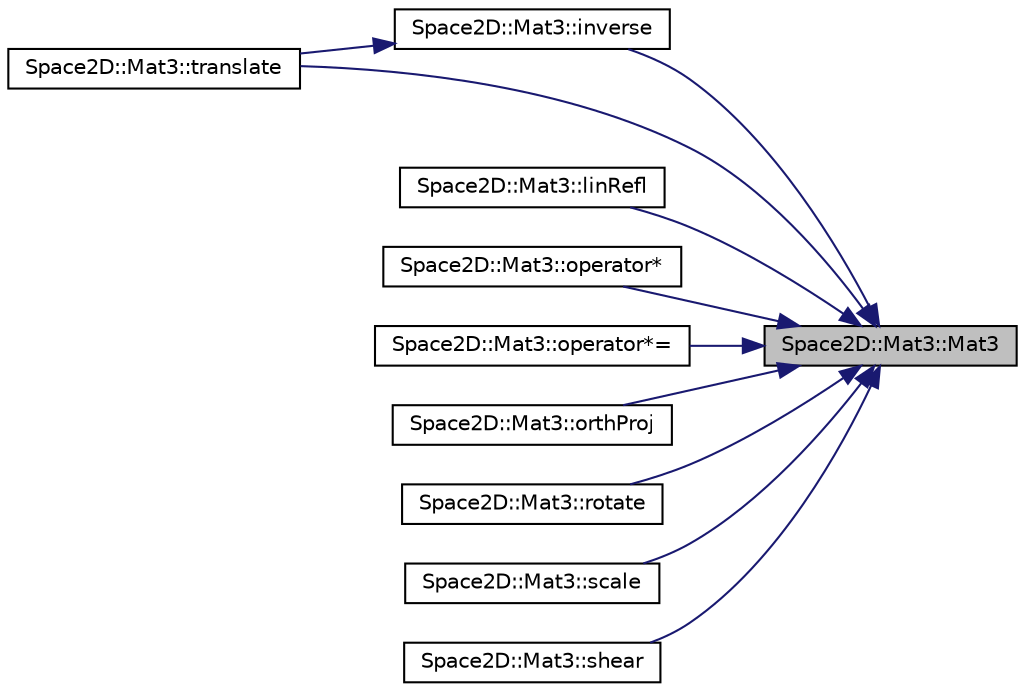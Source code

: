 digraph "Space2D::Mat3::Mat3"
{
 // INTERACTIVE_SVG=YES
 // LATEX_PDF_SIZE
  edge [fontname="Helvetica",fontsize="10",labelfontname="Helvetica",labelfontsize="10"];
  node [fontname="Helvetica",fontsize="10",shape=record];
  rankdir="RL";
  Node1 [label="Space2D::Mat3::Mat3",height=0.2,width=0.4,color="black", fillcolor="grey75", style="filled", fontcolor="black",tooltip=" "];
  Node1 -> Node2 [dir="back",color="midnightblue",fontsize="10",style="solid",fontname="Helvetica"];
  Node2 [label="Space2D::Mat3::inverse",height=0.2,width=0.4,color="black", fillcolor="white", style="filled",URL="$class_space2_d_1_1_mat3.html#a1eb65848c04ae2955dee7cbdffc1dbf8",tooltip=" "];
  Node2 -> Node3 [dir="back",color="midnightblue",fontsize="10",style="solid",fontname="Helvetica"];
  Node3 [label="Space2D::Mat3::translate",height=0.2,width=0.4,color="black", fillcolor="white", style="filled",URL="$class_space2_d_1_1_mat3.html#ae50dbab48b61ab6f63e2b68ca155701a",tooltip=" "];
  Node1 -> Node4 [dir="back",color="midnightblue",fontsize="10",style="solid",fontname="Helvetica"];
  Node4 [label="Space2D::Mat3::linRefl",height=0.2,width=0.4,color="black", fillcolor="white", style="filled",URL="$class_space2_d_1_1_mat3.html#a9efa4545eca7910de54df61955783aab",tooltip=" "];
  Node1 -> Node5 [dir="back",color="midnightblue",fontsize="10",style="solid",fontname="Helvetica"];
  Node5 [label="Space2D::Mat3::operator*",height=0.2,width=0.4,color="black", fillcolor="white", style="filled",URL="$class_space2_d_1_1_mat3.html#a74ce4f83948473facf8cd8e8b4f61db5",tooltip=" "];
  Node1 -> Node6 [dir="back",color="midnightblue",fontsize="10",style="solid",fontname="Helvetica"];
  Node6 [label="Space2D::Mat3::operator*=",height=0.2,width=0.4,color="black", fillcolor="white", style="filled",URL="$class_space2_d_1_1_mat3.html#a2397301b78bf453c6519b718963afff4",tooltip=" "];
  Node1 -> Node7 [dir="back",color="midnightblue",fontsize="10",style="solid",fontname="Helvetica"];
  Node7 [label="Space2D::Mat3::orthProj",height=0.2,width=0.4,color="black", fillcolor="white", style="filled",URL="$class_space2_d_1_1_mat3.html#aa4f5a522cae371c988513856b0e63ff0",tooltip=" "];
  Node1 -> Node8 [dir="back",color="midnightblue",fontsize="10",style="solid",fontname="Helvetica"];
  Node8 [label="Space2D::Mat3::rotate",height=0.2,width=0.4,color="black", fillcolor="white", style="filled",URL="$class_space2_d_1_1_mat3.html#a0dd5501544dd341bb8222ea4e5c2c34d",tooltip=" "];
  Node1 -> Node9 [dir="back",color="midnightblue",fontsize="10",style="solid",fontname="Helvetica"];
  Node9 [label="Space2D::Mat3::scale",height=0.2,width=0.4,color="black", fillcolor="white", style="filled",URL="$class_space2_d_1_1_mat3.html#a18343a718ab32555c1d23bd05cf604ae",tooltip=" "];
  Node1 -> Node10 [dir="back",color="midnightblue",fontsize="10",style="solid",fontname="Helvetica"];
  Node10 [label="Space2D::Mat3::shear",height=0.2,width=0.4,color="black", fillcolor="white", style="filled",URL="$class_space2_d_1_1_mat3.html#aa29b4072822149d446a0173565767ce8",tooltip=" "];
  Node1 -> Node3 [dir="back",color="midnightblue",fontsize="10",style="solid",fontname="Helvetica"];
}
